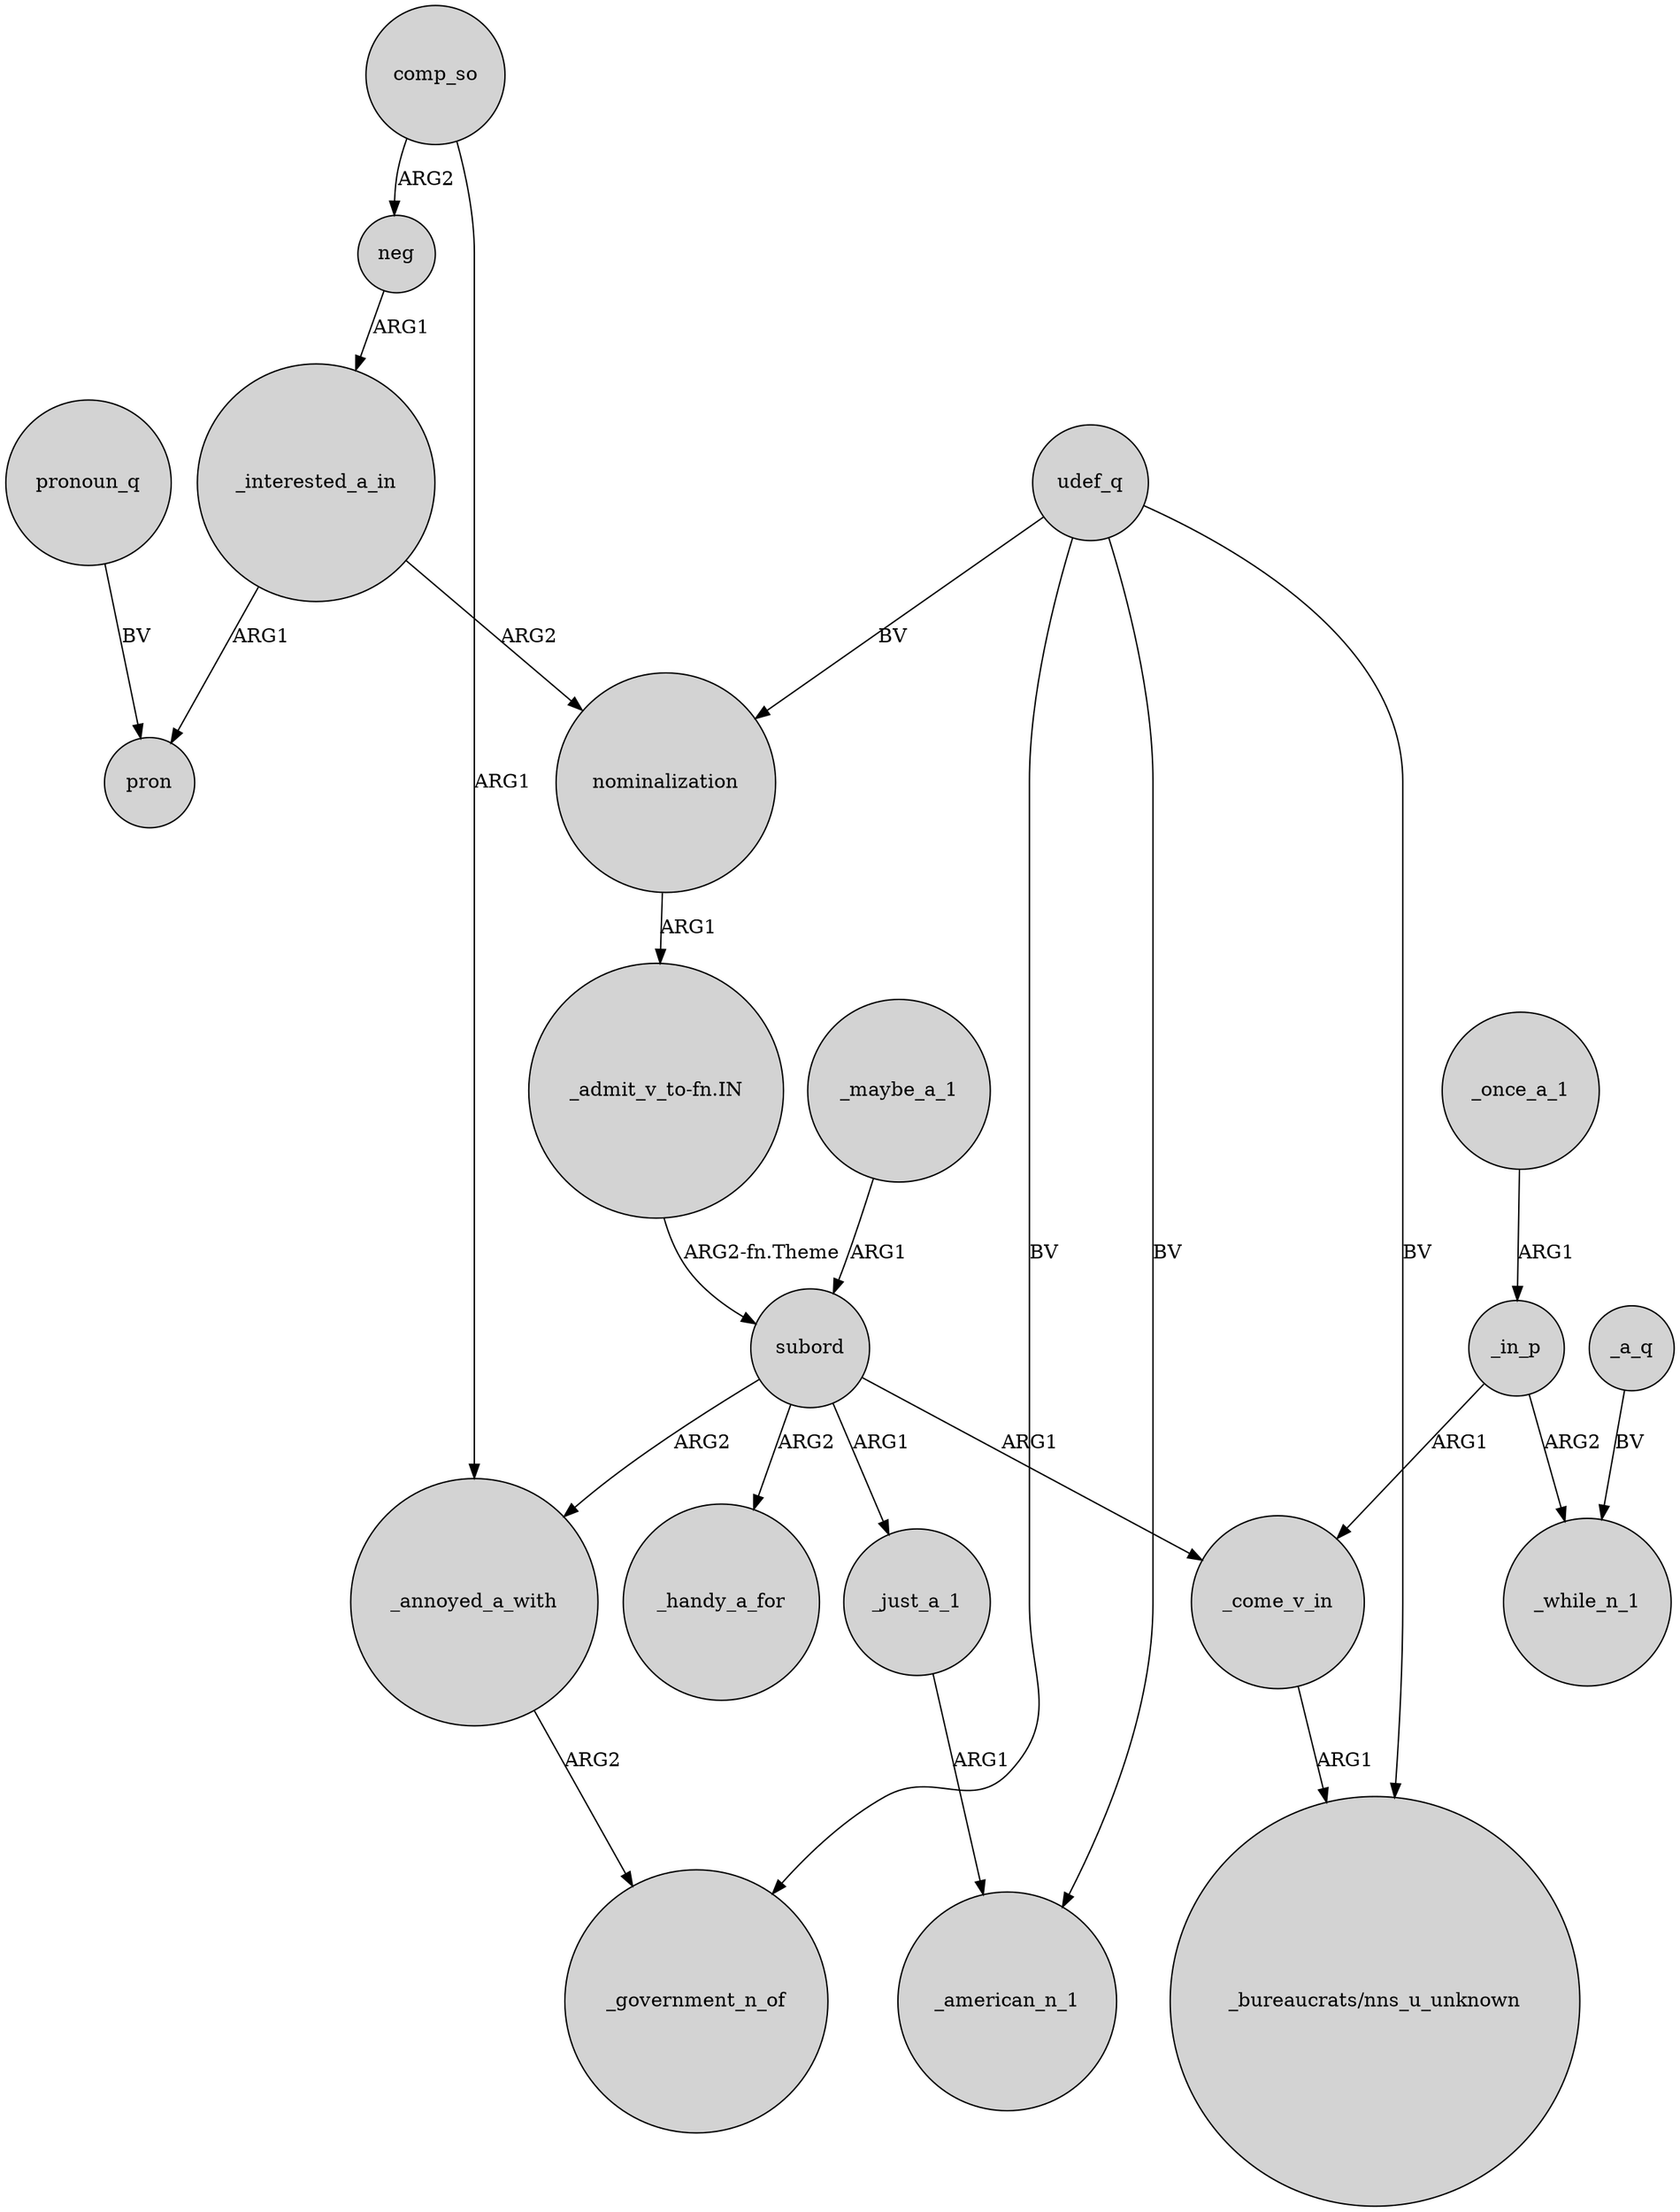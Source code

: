 digraph {
	node [shape=circle style=filled]
	_interested_a_in -> nominalization [label=ARG2]
	comp_so -> _annoyed_a_with [label=ARG1]
	subord -> _handy_a_for [label=ARG2]
	udef_q -> _government_n_of [label=BV]
	_just_a_1 -> _american_n_1 [label=ARG1]
	_maybe_a_1 -> subord [label=ARG1]
	subord -> _annoyed_a_with [label=ARG2]
	_annoyed_a_with -> _government_n_of [label=ARG2]
	_a_q -> _while_n_1 [label=BV]
	comp_so -> neg [label=ARG2]
	nominalization -> "_admit_v_to-fn.IN" [label=ARG1]
	_once_a_1 -> _in_p [label=ARG1]
	_in_p -> _come_v_in [label=ARG1]
	pronoun_q -> pron [label=BV]
	udef_q -> "_bureaucrats/nns_u_unknown" [label=BV]
	"_admit_v_to-fn.IN" -> subord [label="ARG2-fn.Theme"]
	neg -> _interested_a_in [label=ARG1]
	_interested_a_in -> pron [label=ARG1]
	udef_q -> nominalization [label=BV]
	subord -> _come_v_in [label=ARG1]
	udef_q -> _american_n_1 [label=BV]
	_in_p -> _while_n_1 [label=ARG2]
	subord -> _just_a_1 [label=ARG1]
	_come_v_in -> "_bureaucrats/nns_u_unknown" [label=ARG1]
}

